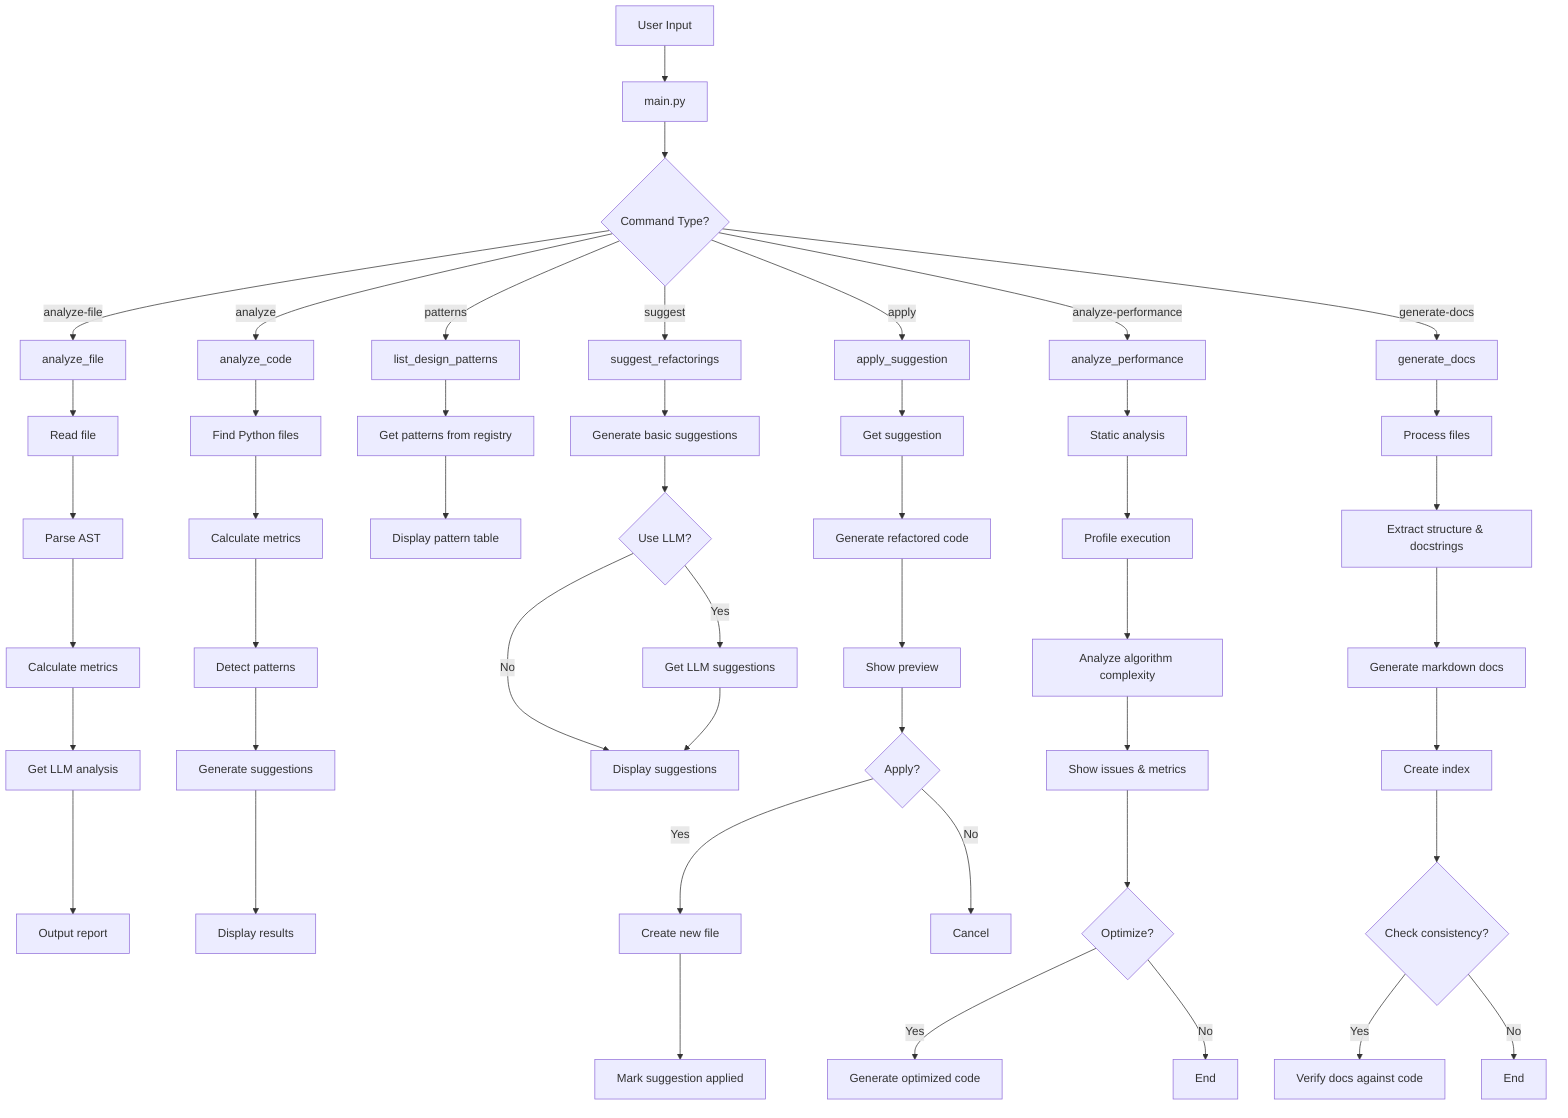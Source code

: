 flowchart TD
    A[User Input] --> B[main.py]
    B --> C{Command Type?}
    
    %% Phase 1 Commands
    C -->|analyze-file| D[analyze_file]
    D --> D1[Read file]
    D1 --> D2[Parse AST]
    D2 --> D3[Calculate metrics]
    D3 --> D4[Get LLM analysis]
    D4 --> D5[Output report]
    
    %% Phase 2 Commands
    C -->|analyze| E[analyze_code]
    E --> E1[Find Python files]
    E1 --> E2[Calculate metrics]
    E2 --> E3[Detect patterns]
    E3 --> E4[Generate suggestions]
    E4 --> E5[Display results]
    
    C -->|patterns| F[list_design_patterns]
    F --> F1[Get patterns from registry]
    F1 --> F2[Display pattern table]
    
    C -->|suggest| G[suggest_refactorings]
    G --> G1[Generate basic suggestions]
    G1 --> G2{Use LLM?}
    G2 -->|No| G4[Display suggestions]
    G2 -->|Yes| G3[Get LLM suggestions]
    G3 --> G4
    
    C -->|apply| H[apply_suggestion]
    H --> H1[Get suggestion]
    H1 --> H2[Generate refactored code]
    H2 --> H3[Show preview]
    H3 --> H4{Apply?}
    H4 -->|Yes| H5[Create new file]
    H4 -->|No| H6[Cancel]
    H5 --> H7[Mark suggestion applied]
    
    %% Phase 3 Commands
    C -->|analyze-performance| I[analyze_performance]
    I --> I1[Static analysis]
    I1 --> I2[Profile execution]
    I2 --> I3[Analyze algorithm complexity]
    I3 --> I4[Show issues & metrics]
    I4 --> I5{Optimize?}
    I5 -->|Yes| I6[Generate optimized code]
    I5 -->|No| I7[End]
    
    C -->|generate-docs| J[generate_docs]
    J --> J1[Process files]
    J1 --> J2[Extract structure & docstrings]
    J2 --> J3[Generate markdown docs]
    J3 --> J4[Create index]
    J4 --> J5{Check consistency?}
    J5 -->|Yes| J6[Verify docs against code]
    J5 -->|No| J7[End]